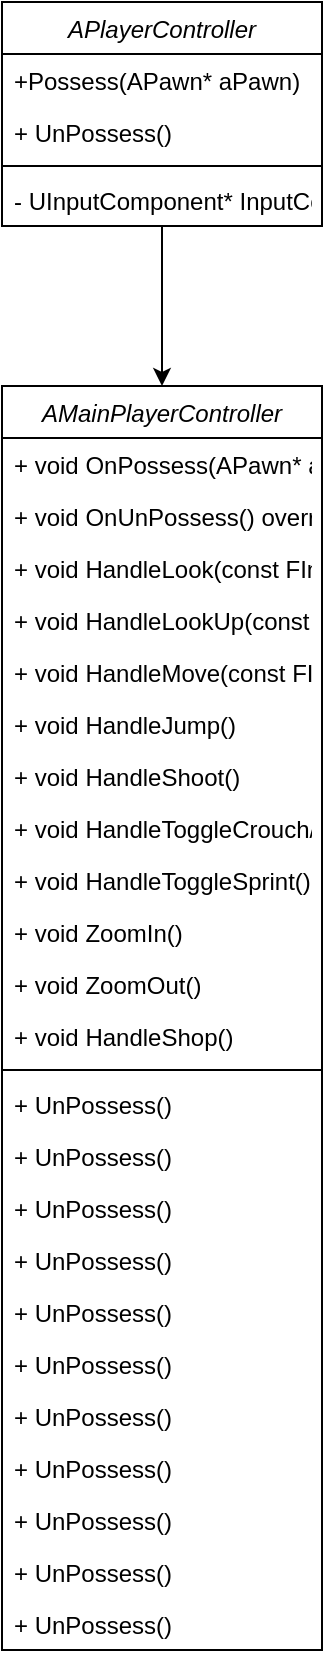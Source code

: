 <mxfile version="24.4.0" type="github">
  <diagram id="C5RBs43oDa-KdzZeNtuy" name="Page-1">
    <mxGraphModel dx="343" dy="510" grid="1" gridSize="10" guides="1" tooltips="1" connect="1" arrows="1" fold="1" page="1" pageScale="1" pageWidth="827" pageHeight="1169" math="0" shadow="0">
      <root>
        <mxCell id="WIyWlLk6GJQsqaUBKTNV-0" />
        <mxCell id="WIyWlLk6GJQsqaUBKTNV-1" parent="WIyWlLk6GJQsqaUBKTNV-0" />
        <mxCell id="UW8SaOHvHOMyB0H7w1vQ-49" value="" style="edgeStyle=orthogonalEdgeStyle;rounded=0;orthogonalLoop=1;jettySize=auto;html=1;" edge="1" parent="WIyWlLk6GJQsqaUBKTNV-1" source="zkfFHV4jXpPFQw0GAbJ--0" target="UW8SaOHvHOMyB0H7w1vQ-44">
          <mxGeometry relative="1" as="geometry" />
        </mxCell>
        <mxCell id="zkfFHV4jXpPFQw0GAbJ--0" value="APlayerController" style="swimlane;fontStyle=2;align=center;verticalAlign=top;childLayout=stackLayout;horizontal=1;startSize=26;horizontalStack=0;resizeParent=1;resizeLast=0;collapsible=1;marginBottom=0;rounded=0;shadow=0;strokeWidth=1;" parent="WIyWlLk6GJQsqaUBKTNV-1" vertex="1">
          <mxGeometry x="220" y="120" width="160" height="112" as="geometry">
            <mxRectangle x="230" y="140" width="160" height="26" as="alternateBounds" />
          </mxGeometry>
        </mxCell>
        <mxCell id="zkfFHV4jXpPFQw0GAbJ--1" value="+Possess(APawn* aPawn)" style="text;align=left;verticalAlign=top;spacingLeft=4;spacingRight=4;overflow=hidden;rotatable=0;points=[[0,0.5],[1,0.5]];portConstraint=eastwest;" parent="zkfFHV4jXpPFQw0GAbJ--0" vertex="1">
          <mxGeometry y="26" width="160" height="26" as="geometry" />
        </mxCell>
        <mxCell id="zkfFHV4jXpPFQw0GAbJ--2" value="+ UnPossess()" style="text;align=left;verticalAlign=top;spacingLeft=4;spacingRight=4;overflow=hidden;rotatable=0;points=[[0,0.5],[1,0.5]];portConstraint=eastwest;rounded=0;shadow=0;html=0;" parent="zkfFHV4jXpPFQw0GAbJ--0" vertex="1">
          <mxGeometry y="52" width="160" height="26" as="geometry" />
        </mxCell>
        <mxCell id="zkfFHV4jXpPFQw0GAbJ--4" value="" style="line;html=1;strokeWidth=1;align=left;verticalAlign=middle;spacingTop=-1;spacingLeft=3;spacingRight=3;rotatable=0;labelPosition=right;points=[];portConstraint=eastwest;" parent="zkfFHV4jXpPFQw0GAbJ--0" vertex="1">
          <mxGeometry y="78" width="160" height="8" as="geometry" />
        </mxCell>
        <mxCell id="zkfFHV4jXpPFQw0GAbJ--5" value="- UInputComponent* InputComponent " style="text;align=left;verticalAlign=top;spacingLeft=4;spacingRight=4;overflow=hidden;rotatable=0;points=[[0,0.5],[1,0.5]];portConstraint=eastwest;" parent="zkfFHV4jXpPFQw0GAbJ--0" vertex="1">
          <mxGeometry y="86" width="160" height="26" as="geometry" />
        </mxCell>
        <mxCell id="UW8SaOHvHOMyB0H7w1vQ-44" value="AMainPlayerController" style="swimlane;fontStyle=2;align=center;verticalAlign=top;childLayout=stackLayout;horizontal=1;startSize=26;horizontalStack=0;resizeParent=1;resizeLast=0;collapsible=1;marginBottom=0;rounded=0;shadow=0;strokeWidth=1;" vertex="1" parent="WIyWlLk6GJQsqaUBKTNV-1">
          <mxGeometry x="220" y="312" width="160" height="632" as="geometry">
            <mxRectangle x="230" y="140" width="160" height="26" as="alternateBounds" />
          </mxGeometry>
        </mxCell>
        <mxCell id="UW8SaOHvHOMyB0H7w1vQ-45" value="+ void OnPossess(APawn* aPawn) override" style="text;align=left;verticalAlign=top;spacingLeft=4;spacingRight=4;overflow=hidden;rotatable=0;points=[[0,0.5],[1,0.5]];portConstraint=eastwest;" vertex="1" parent="UW8SaOHvHOMyB0H7w1vQ-44">
          <mxGeometry y="26" width="160" height="26" as="geometry" />
        </mxCell>
        <mxCell id="UW8SaOHvHOMyB0H7w1vQ-46" value="+ void OnUnPossess() override" style="text;align=left;verticalAlign=top;spacingLeft=4;spacingRight=4;overflow=hidden;rotatable=0;points=[[0,0.5],[1,0.5]];portConstraint=eastwest;rounded=0;shadow=0;html=0;" vertex="1" parent="UW8SaOHvHOMyB0H7w1vQ-44">
          <mxGeometry y="52" width="160" height="26" as="geometry" />
        </mxCell>
        <mxCell id="UW8SaOHvHOMyB0H7w1vQ-48" value="+ void HandleLook(const FInputActionValue&amp;)" style="text;align=left;verticalAlign=top;spacingLeft=4;spacingRight=4;overflow=hidden;rotatable=0;points=[[0,0.5],[1,0.5]];portConstraint=eastwest;" vertex="1" parent="UW8SaOHvHOMyB0H7w1vQ-44">
          <mxGeometry y="78" width="160" height="26" as="geometry" />
        </mxCell>
        <mxCell id="UW8SaOHvHOMyB0H7w1vQ-50" value="+ void HandleLookUp(const FInputActionValue&amp;)" style="text;align=left;verticalAlign=top;spacingLeft=4;spacingRight=4;overflow=hidden;rotatable=0;points=[[0,0.5],[1,0.5]];portConstraint=eastwest;rounded=0;shadow=0;html=0;" vertex="1" parent="UW8SaOHvHOMyB0H7w1vQ-44">
          <mxGeometry y="104" width="160" height="26" as="geometry" />
        </mxCell>
        <mxCell id="UW8SaOHvHOMyB0H7w1vQ-51" value="+ void HandleMove(const FInputActionValue&amp;)" style="text;align=left;verticalAlign=top;spacingLeft=4;spacingRight=4;overflow=hidden;rotatable=0;points=[[0,0.5],[1,0.5]];portConstraint=eastwest;rounded=0;shadow=0;html=0;" vertex="1" parent="UW8SaOHvHOMyB0H7w1vQ-44">
          <mxGeometry y="130" width="160" height="26" as="geometry" />
        </mxCell>
        <mxCell id="UW8SaOHvHOMyB0H7w1vQ-52" value="+ void HandleJump()" style="text;align=left;verticalAlign=top;spacingLeft=4;spacingRight=4;overflow=hidden;rotatable=0;points=[[0,0.5],[1,0.5]];portConstraint=eastwest;rounded=0;shadow=0;html=0;" vertex="1" parent="UW8SaOHvHOMyB0H7w1vQ-44">
          <mxGeometry y="156" width="160" height="26" as="geometry" />
        </mxCell>
        <mxCell id="UW8SaOHvHOMyB0H7w1vQ-53" value="+ void HandleShoot()" style="text;align=left;verticalAlign=top;spacingLeft=4;spacingRight=4;overflow=hidden;rotatable=0;points=[[0,0.5],[1,0.5]];portConstraint=eastwest;rounded=0;shadow=0;html=0;" vertex="1" parent="UW8SaOHvHOMyB0H7w1vQ-44">
          <mxGeometry y="182" width="160" height="26" as="geometry" />
        </mxCell>
        <mxCell id="UW8SaOHvHOMyB0H7w1vQ-54" value="+ void HandleToggleCrouch/(" style="text;align=left;verticalAlign=top;spacingLeft=4;spacingRight=4;overflow=hidden;rotatable=0;points=[[0,0.5],[1,0.5]];portConstraint=eastwest;rounded=0;shadow=0;html=0;" vertex="1" parent="UW8SaOHvHOMyB0H7w1vQ-44">
          <mxGeometry y="208" width="160" height="26" as="geometry" />
        </mxCell>
        <mxCell id="UW8SaOHvHOMyB0H7w1vQ-55" value="+ void HandleToggleSprint()" style="text;align=left;verticalAlign=top;spacingLeft=4;spacingRight=4;overflow=hidden;rotatable=0;points=[[0,0.5],[1,0.5]];portConstraint=eastwest;rounded=0;shadow=0;html=0;" vertex="1" parent="UW8SaOHvHOMyB0H7w1vQ-44">
          <mxGeometry y="234" width="160" height="26" as="geometry" />
        </mxCell>
        <mxCell id="UW8SaOHvHOMyB0H7w1vQ-56" value="+ void ZoomIn()" style="text;align=left;verticalAlign=top;spacingLeft=4;spacingRight=4;overflow=hidden;rotatable=0;points=[[0,0.5],[1,0.5]];portConstraint=eastwest;rounded=0;shadow=0;html=0;" vertex="1" parent="UW8SaOHvHOMyB0H7w1vQ-44">
          <mxGeometry y="260" width="160" height="26" as="geometry" />
        </mxCell>
        <mxCell id="UW8SaOHvHOMyB0H7w1vQ-57" value="+ void ZoomOut()" style="text;align=left;verticalAlign=top;spacingLeft=4;spacingRight=4;overflow=hidden;rotatable=0;points=[[0,0.5],[1,0.5]];portConstraint=eastwest;rounded=0;shadow=0;html=0;" vertex="1" parent="UW8SaOHvHOMyB0H7w1vQ-44">
          <mxGeometry y="286" width="160" height="26" as="geometry" />
        </mxCell>
        <mxCell id="UW8SaOHvHOMyB0H7w1vQ-58" value="+ void HandleShop()" style="text;align=left;verticalAlign=top;spacingLeft=4;spacingRight=4;overflow=hidden;rotatable=0;points=[[0,0.5],[1,0.5]];portConstraint=eastwest;rounded=0;shadow=0;html=0;" vertex="1" parent="UW8SaOHvHOMyB0H7w1vQ-44">
          <mxGeometry y="312" width="160" height="26" as="geometry" />
        </mxCell>
        <mxCell id="UW8SaOHvHOMyB0H7w1vQ-47" value="" style="line;html=1;strokeWidth=1;align=left;verticalAlign=middle;spacingTop=-1;spacingLeft=3;spacingRight=3;rotatable=0;labelPosition=right;points=[];portConstraint=eastwest;" vertex="1" parent="UW8SaOHvHOMyB0H7w1vQ-44">
          <mxGeometry y="338" width="160" height="8" as="geometry" />
        </mxCell>
        <mxCell id="UW8SaOHvHOMyB0H7w1vQ-59" value="+ UnPossess()" style="text;align=left;verticalAlign=top;spacingLeft=4;spacingRight=4;overflow=hidden;rotatable=0;points=[[0,0.5],[1,0.5]];portConstraint=eastwest;rounded=0;shadow=0;html=0;" vertex="1" parent="UW8SaOHvHOMyB0H7w1vQ-44">
          <mxGeometry y="346" width="160" height="26" as="geometry" />
        </mxCell>
        <mxCell id="UW8SaOHvHOMyB0H7w1vQ-60" value="+ UnPossess()" style="text;align=left;verticalAlign=top;spacingLeft=4;spacingRight=4;overflow=hidden;rotatable=0;points=[[0,0.5],[1,0.5]];portConstraint=eastwest;rounded=0;shadow=0;html=0;" vertex="1" parent="UW8SaOHvHOMyB0H7w1vQ-44">
          <mxGeometry y="372" width="160" height="26" as="geometry" />
        </mxCell>
        <mxCell id="UW8SaOHvHOMyB0H7w1vQ-61" value="+ UnPossess()" style="text;align=left;verticalAlign=top;spacingLeft=4;spacingRight=4;overflow=hidden;rotatable=0;points=[[0,0.5],[1,0.5]];portConstraint=eastwest;rounded=0;shadow=0;html=0;" vertex="1" parent="UW8SaOHvHOMyB0H7w1vQ-44">
          <mxGeometry y="398" width="160" height="26" as="geometry" />
        </mxCell>
        <mxCell id="UW8SaOHvHOMyB0H7w1vQ-62" value="+ UnPossess()" style="text;align=left;verticalAlign=top;spacingLeft=4;spacingRight=4;overflow=hidden;rotatable=0;points=[[0,0.5],[1,0.5]];portConstraint=eastwest;rounded=0;shadow=0;html=0;" vertex="1" parent="UW8SaOHvHOMyB0H7w1vQ-44">
          <mxGeometry y="424" width="160" height="26" as="geometry" />
        </mxCell>
        <mxCell id="UW8SaOHvHOMyB0H7w1vQ-63" value="+ UnPossess()" style="text;align=left;verticalAlign=top;spacingLeft=4;spacingRight=4;overflow=hidden;rotatable=0;points=[[0,0.5],[1,0.5]];portConstraint=eastwest;rounded=0;shadow=0;html=0;" vertex="1" parent="UW8SaOHvHOMyB0H7w1vQ-44">
          <mxGeometry y="450" width="160" height="26" as="geometry" />
        </mxCell>
        <mxCell id="UW8SaOHvHOMyB0H7w1vQ-64" value="+ UnPossess()" style="text;align=left;verticalAlign=top;spacingLeft=4;spacingRight=4;overflow=hidden;rotatable=0;points=[[0,0.5],[1,0.5]];portConstraint=eastwest;rounded=0;shadow=0;html=0;" vertex="1" parent="UW8SaOHvHOMyB0H7w1vQ-44">
          <mxGeometry y="476" width="160" height="26" as="geometry" />
        </mxCell>
        <mxCell id="UW8SaOHvHOMyB0H7w1vQ-65" value="+ UnPossess()" style="text;align=left;verticalAlign=top;spacingLeft=4;spacingRight=4;overflow=hidden;rotatable=0;points=[[0,0.5],[1,0.5]];portConstraint=eastwest;rounded=0;shadow=0;html=0;" vertex="1" parent="UW8SaOHvHOMyB0H7w1vQ-44">
          <mxGeometry y="502" width="160" height="26" as="geometry" />
        </mxCell>
        <mxCell id="UW8SaOHvHOMyB0H7w1vQ-66" value="+ UnPossess()" style="text;align=left;verticalAlign=top;spacingLeft=4;spacingRight=4;overflow=hidden;rotatable=0;points=[[0,0.5],[1,0.5]];portConstraint=eastwest;rounded=0;shadow=0;html=0;" vertex="1" parent="UW8SaOHvHOMyB0H7w1vQ-44">
          <mxGeometry y="528" width="160" height="26" as="geometry" />
        </mxCell>
        <mxCell id="UW8SaOHvHOMyB0H7w1vQ-67" value="+ UnPossess()" style="text;align=left;verticalAlign=top;spacingLeft=4;spacingRight=4;overflow=hidden;rotatable=0;points=[[0,0.5],[1,0.5]];portConstraint=eastwest;rounded=0;shadow=0;html=0;" vertex="1" parent="UW8SaOHvHOMyB0H7w1vQ-44">
          <mxGeometry y="554" width="160" height="26" as="geometry" />
        </mxCell>
        <mxCell id="UW8SaOHvHOMyB0H7w1vQ-68" value="+ UnPossess()" style="text;align=left;verticalAlign=top;spacingLeft=4;spacingRight=4;overflow=hidden;rotatable=0;points=[[0,0.5],[1,0.5]];portConstraint=eastwest;rounded=0;shadow=0;html=0;" vertex="1" parent="UW8SaOHvHOMyB0H7w1vQ-44">
          <mxGeometry y="580" width="160" height="26" as="geometry" />
        </mxCell>
        <mxCell id="UW8SaOHvHOMyB0H7w1vQ-69" value="+ UnPossess()" style="text;align=left;verticalAlign=top;spacingLeft=4;spacingRight=4;overflow=hidden;rotatable=0;points=[[0,0.5],[1,0.5]];portConstraint=eastwest;rounded=0;shadow=0;html=0;" vertex="1" parent="UW8SaOHvHOMyB0H7w1vQ-44">
          <mxGeometry y="606" width="160" height="26" as="geometry" />
        </mxCell>
      </root>
    </mxGraphModel>
  </diagram>
</mxfile>
